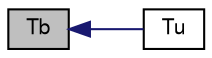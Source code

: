 digraph "Tb"
{
  bgcolor="transparent";
  edge [fontname="FreeSans",fontsize="10",labelfontname="FreeSans",labelfontsize="10"];
  node [fontname="FreeSans",fontsize="10",shape=record];
  rankdir="LR";
  Node43 [label="Tb",height=0.2,width=0.4,color="black", fillcolor="grey75", style="filled", fontcolor="black"];
  Node43 -> Node44 [dir="back",color="midnightblue",fontsize="10",style="solid",fontname="FreeSans"];
  Node44 [label="Tu",height=0.2,width=0.4,color="black",URL="$a30170.html#a48afef813a7c72ec4406f88e955a9cc9",tooltip="Unburnt gas temperature [K]. "];
}

